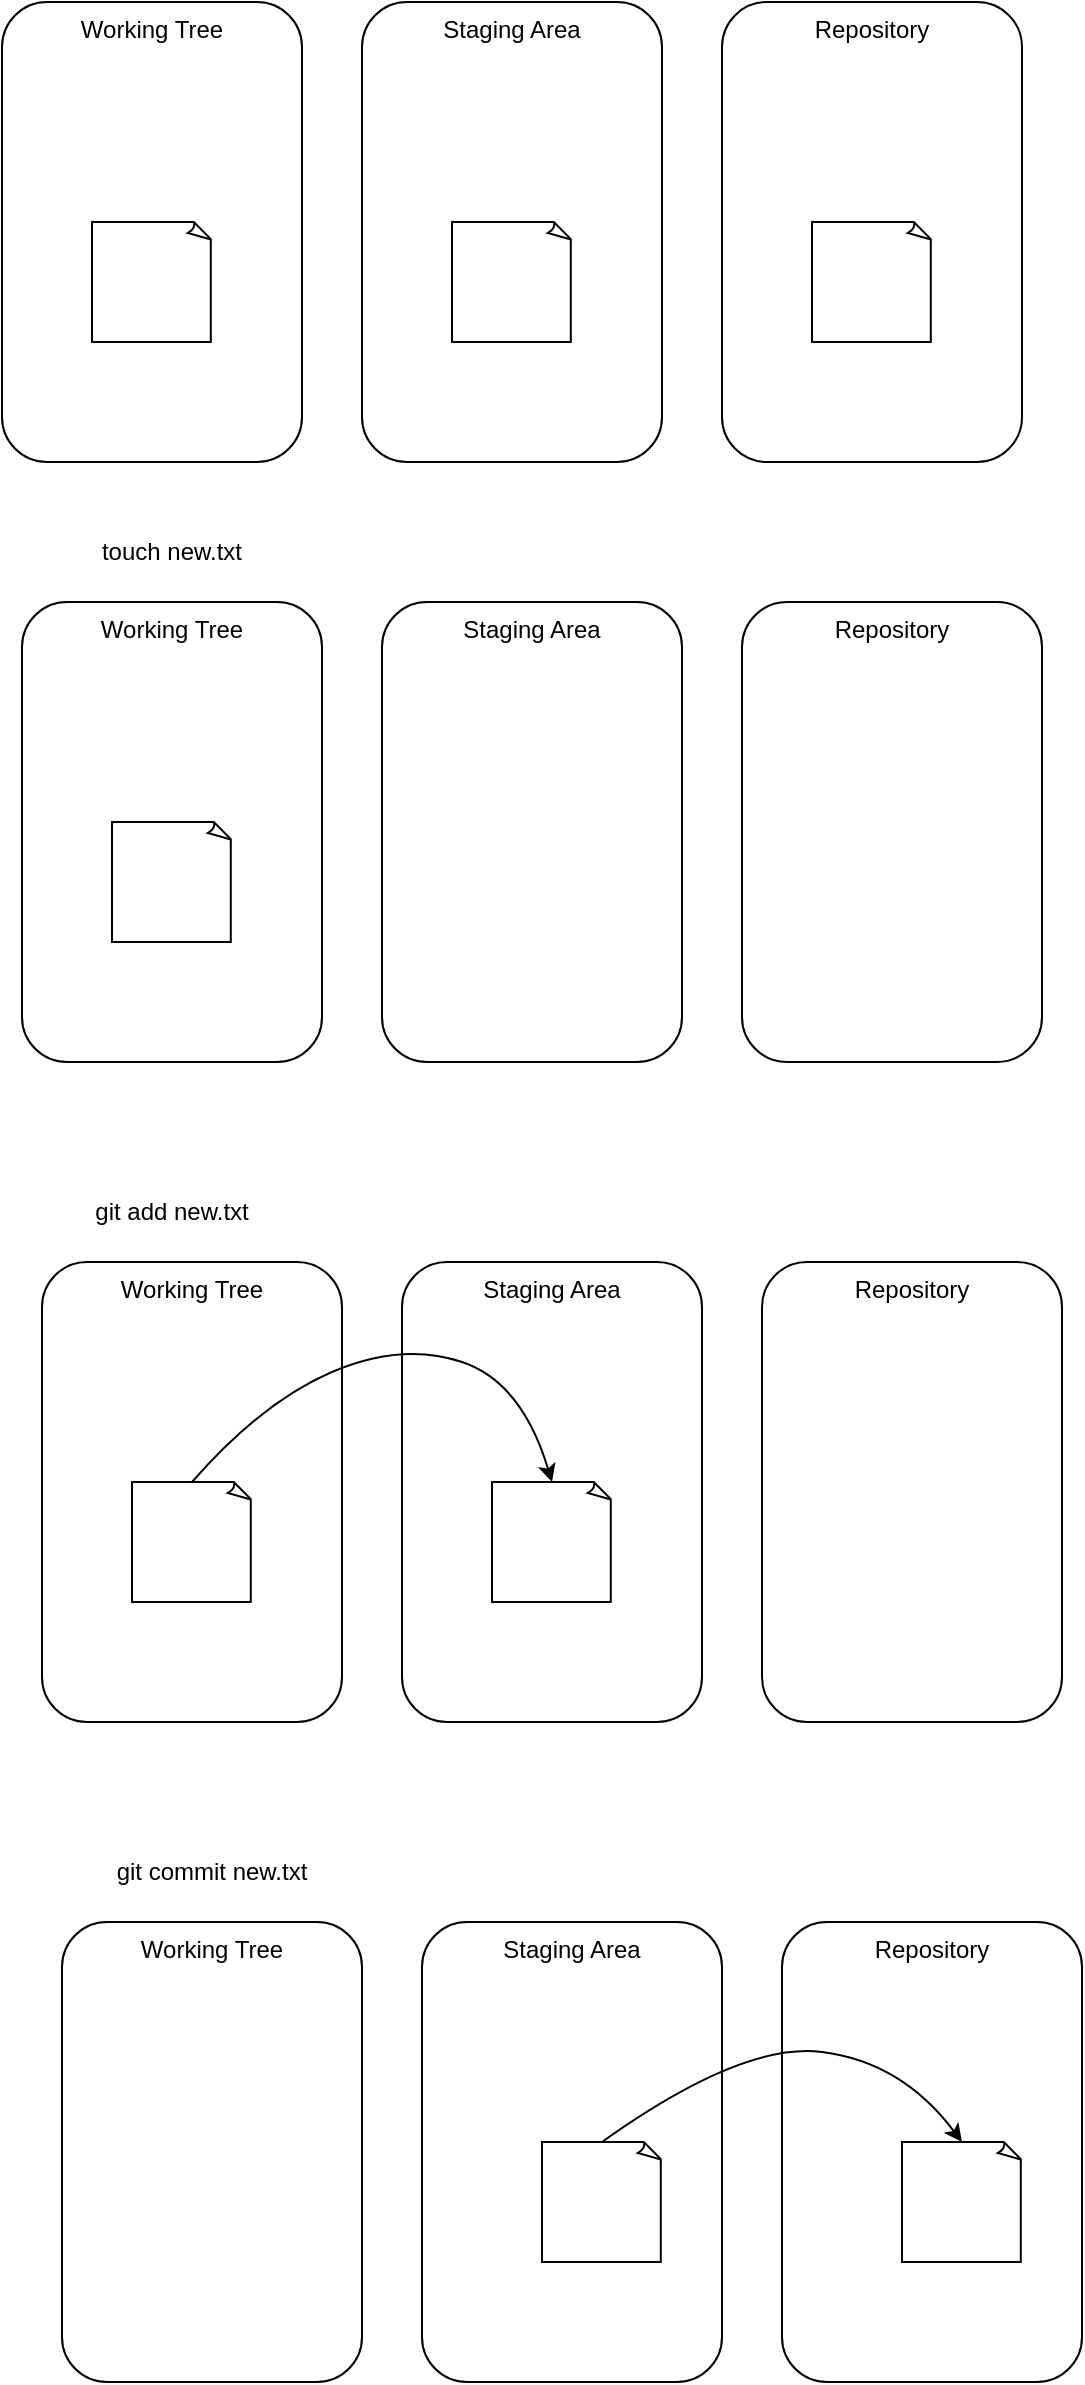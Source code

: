 <mxfile version="24.3.1" type="device">
  <diagram name="Page-1" id="wqiXRBARo1lWrA34wNyL">
    <mxGraphModel dx="948" dy="603" grid="1" gridSize="10" guides="1" tooltips="1" connect="1" arrows="1" fold="1" page="1" pageScale="1" pageWidth="850" pageHeight="1100" math="0" shadow="0">
      <root>
        <mxCell id="0" />
        <mxCell id="1" parent="0" />
        <mxCell id="FvZDntOlqZ7J8gMBM6OJ-1" value="Working Tree" style="rounded=1;whiteSpace=wrap;html=1;horizontal=1;verticalAlign=top;" vertex="1" parent="1">
          <mxGeometry x="150" y="150" width="150" height="230" as="geometry" />
        </mxCell>
        <mxCell id="FvZDntOlqZ7J8gMBM6OJ-2" value="Staging Area" style="rounded=1;whiteSpace=wrap;html=1;verticalAlign=top;" vertex="1" parent="1">
          <mxGeometry x="330" y="150" width="150" height="230" as="geometry" />
        </mxCell>
        <mxCell id="FvZDntOlqZ7J8gMBM6OJ-3" value="Repository" style="rounded=1;whiteSpace=wrap;html=1;verticalAlign=top;" vertex="1" parent="1">
          <mxGeometry x="510" y="150" width="150" height="230" as="geometry" />
        </mxCell>
        <mxCell id="FvZDntOlqZ7J8gMBM6OJ-4" value="" style="whiteSpace=wrap;html=1;shape=mxgraph.basic.document" vertex="1" parent="1">
          <mxGeometry x="195" y="260" width="60" height="60" as="geometry" />
        </mxCell>
        <mxCell id="FvZDntOlqZ7J8gMBM6OJ-5" value="" style="whiteSpace=wrap;html=1;shape=mxgraph.basic.document" vertex="1" parent="1">
          <mxGeometry x="375" y="260" width="60" height="60" as="geometry" />
        </mxCell>
        <mxCell id="FvZDntOlqZ7J8gMBM6OJ-6" value="" style="whiteSpace=wrap;html=1;shape=mxgraph.basic.document" vertex="1" parent="1">
          <mxGeometry x="555" y="260" width="60" height="60" as="geometry" />
        </mxCell>
        <mxCell id="FvZDntOlqZ7J8gMBM6OJ-7" value="Working Tree" style="rounded=1;whiteSpace=wrap;html=1;horizontal=1;verticalAlign=top;" vertex="1" parent="1">
          <mxGeometry x="160" y="450" width="150" height="230" as="geometry" />
        </mxCell>
        <mxCell id="FvZDntOlqZ7J8gMBM6OJ-8" value="Staging Area" style="rounded=1;whiteSpace=wrap;html=1;verticalAlign=top;" vertex="1" parent="1">
          <mxGeometry x="340" y="450" width="150" height="230" as="geometry" />
        </mxCell>
        <mxCell id="FvZDntOlqZ7J8gMBM6OJ-9" value="Repository" style="rounded=1;whiteSpace=wrap;html=1;verticalAlign=top;" vertex="1" parent="1">
          <mxGeometry x="520" y="450" width="150" height="230" as="geometry" />
        </mxCell>
        <mxCell id="FvZDntOlqZ7J8gMBM6OJ-10" value="" style="whiteSpace=wrap;html=1;shape=mxgraph.basic.document" vertex="1" parent="1">
          <mxGeometry x="205" y="560" width="60" height="60" as="geometry" />
        </mxCell>
        <mxCell id="FvZDntOlqZ7J8gMBM6OJ-13" value="Working Tree" style="rounded=1;whiteSpace=wrap;html=1;horizontal=1;verticalAlign=top;" vertex="1" parent="1">
          <mxGeometry x="170" y="780" width="150" height="230" as="geometry" />
        </mxCell>
        <mxCell id="FvZDntOlqZ7J8gMBM6OJ-14" value="Staging Area" style="rounded=1;whiteSpace=wrap;html=1;verticalAlign=top;" vertex="1" parent="1">
          <mxGeometry x="350" y="780" width="150" height="230" as="geometry" />
        </mxCell>
        <mxCell id="FvZDntOlqZ7J8gMBM6OJ-15" value="Repository" style="rounded=1;whiteSpace=wrap;html=1;verticalAlign=top;" vertex="1" parent="1">
          <mxGeometry x="530" y="780" width="150" height="230" as="geometry" />
        </mxCell>
        <mxCell id="FvZDntOlqZ7J8gMBM6OJ-16" value="" style="whiteSpace=wrap;html=1;shape=mxgraph.basic.document" vertex="1" parent="1">
          <mxGeometry x="215" y="890" width="60" height="60" as="geometry" />
        </mxCell>
        <mxCell id="FvZDntOlqZ7J8gMBM6OJ-17" value="" style="whiteSpace=wrap;html=1;shape=mxgraph.basic.document" vertex="1" parent="1">
          <mxGeometry x="395" y="890" width="60" height="60" as="geometry" />
        </mxCell>
        <mxCell id="FvZDntOlqZ7J8gMBM6OJ-19" value="" style="curved=1;endArrow=classic;html=1;rounded=0;exitX=0.5;exitY=0;exitDx=0;exitDy=0;exitPerimeter=0;entryX=0.5;entryY=0;entryDx=0;entryDy=0;entryPerimeter=0;" edge="1" parent="1" source="FvZDntOlqZ7J8gMBM6OJ-16" target="FvZDntOlqZ7J8gMBM6OJ-17">
          <mxGeometry width="50" height="50" relative="1" as="geometry">
            <mxPoint x="400" y="920" as="sourcePoint" />
            <mxPoint x="450" y="870" as="targetPoint" />
            <Array as="points">
              <mxPoint x="280" y="850" />
              <mxPoint x="350" y="820" />
              <mxPoint x="410" y="840" />
            </Array>
          </mxGeometry>
        </mxCell>
        <mxCell id="FvZDntOlqZ7J8gMBM6OJ-20" value="touch new.txt" style="text;html=1;align=center;verticalAlign=middle;whiteSpace=wrap;rounded=0;" vertex="1" parent="1">
          <mxGeometry x="160" y="410" width="150" height="30" as="geometry" />
        </mxCell>
        <mxCell id="FvZDntOlqZ7J8gMBM6OJ-21" value="git add new.txt" style="text;html=1;align=center;verticalAlign=middle;whiteSpace=wrap;rounded=0;" vertex="1" parent="1">
          <mxGeometry x="160" y="740" width="150" height="30" as="geometry" />
        </mxCell>
        <mxCell id="FvZDntOlqZ7J8gMBM6OJ-22" value="Working Tree" style="rounded=1;whiteSpace=wrap;html=1;horizontal=1;verticalAlign=top;" vertex="1" parent="1">
          <mxGeometry x="180" y="1110" width="150" height="230" as="geometry" />
        </mxCell>
        <mxCell id="FvZDntOlqZ7J8gMBM6OJ-23" value="Staging Area" style="rounded=1;whiteSpace=wrap;html=1;verticalAlign=top;" vertex="1" parent="1">
          <mxGeometry x="360" y="1110" width="150" height="230" as="geometry" />
        </mxCell>
        <mxCell id="FvZDntOlqZ7J8gMBM6OJ-24" value="Repository" style="rounded=1;whiteSpace=wrap;html=1;verticalAlign=top;" vertex="1" parent="1">
          <mxGeometry x="540" y="1110" width="150" height="230" as="geometry" />
        </mxCell>
        <mxCell id="FvZDntOlqZ7J8gMBM6OJ-25" value="" style="whiteSpace=wrap;html=1;shape=mxgraph.basic.document" vertex="1" parent="1">
          <mxGeometry x="420" y="1220" width="60" height="60" as="geometry" />
        </mxCell>
        <mxCell id="FvZDntOlqZ7J8gMBM6OJ-26" value="" style="whiteSpace=wrap;html=1;shape=mxgraph.basic.document" vertex="1" parent="1">
          <mxGeometry x="600" y="1220" width="60" height="60" as="geometry" />
        </mxCell>
        <mxCell id="FvZDntOlqZ7J8gMBM6OJ-27" value="" style="curved=1;endArrow=classic;html=1;rounded=0;exitX=0.5;exitY=0;exitDx=0;exitDy=0;exitPerimeter=0;entryX=0.5;entryY=0;entryDx=0;entryDy=0;entryPerimeter=0;" edge="1" parent="1" source="FvZDntOlqZ7J8gMBM6OJ-25" target="FvZDntOlqZ7J8gMBM6OJ-26">
          <mxGeometry width="50" height="50" relative="1" as="geometry">
            <mxPoint x="410" y="1250" as="sourcePoint" />
            <mxPoint x="460" y="1200" as="targetPoint" />
            <Array as="points">
              <mxPoint x="520" y="1170" />
              <mxPoint x="600" y="1180" />
            </Array>
          </mxGeometry>
        </mxCell>
        <mxCell id="FvZDntOlqZ7J8gMBM6OJ-28" value="git commit new.txt" style="text;html=1;align=center;verticalAlign=middle;whiteSpace=wrap;rounded=0;" vertex="1" parent="1">
          <mxGeometry x="180" y="1070" width="150" height="30" as="geometry" />
        </mxCell>
      </root>
    </mxGraphModel>
  </diagram>
</mxfile>
